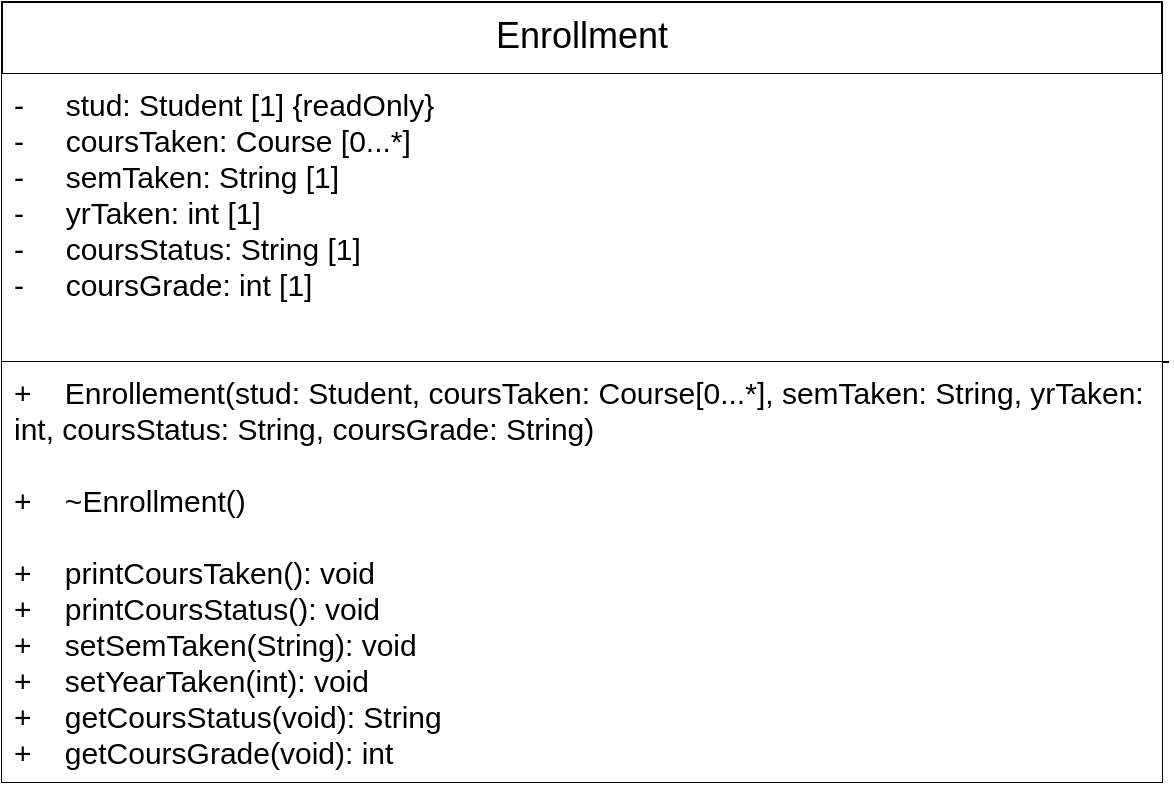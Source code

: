 <mxfile version="13.0.3" type="device"><diagram id="C5RBs43oDa-KdzZeNtuy" name="Page-1"><mxGraphModel dx="1100" dy="693" grid="1" gridSize="10" guides="1" tooltips="1" connect="1" arrows="1" fold="1" page="1" pageScale="1" pageWidth="827" pageHeight="1169" math="0" shadow="0"><root><mxCell id="WIyWlLk6GJQsqaUBKTNV-0"/><mxCell id="WIyWlLk6GJQsqaUBKTNV-1" parent="WIyWlLk6GJQsqaUBKTNV-0"/><mxCell id="zkfFHV4jXpPFQw0GAbJ--6" value="Enrollment" style="swimlane;fontStyle=0;align=center;verticalAlign=top;childLayout=stackLayout;horizontal=1;startSize=36;horizontalStack=0;resizeParent=1;resizeLast=0;collapsible=1;marginBottom=0;rounded=0;shadow=0;strokeWidth=1;fontSize=18;whiteSpace=wrap;html=1;fillColor=#FFFFFF;" parent="WIyWlLk6GJQsqaUBKTNV-1" vertex="1"><mxGeometry x="250" y="121" width="580" height="390" as="geometry"><mxRectangle x="130" y="380" width="160" height="26" as="alternateBounds"/></mxGeometry></mxCell><mxCell id="zkfFHV4jXpPFQw0GAbJ--7" value="-     stud: Student [1] {readOnly}&#10;-     coursTaken: Course [0...*]&#10;-     semTaken: String [1]&#10;-     yrTaken: int [1] &#10;-     coursStatus: String [1]&#10;-     coursGrade: int [1]" style="text;align=left;verticalAlign=top;spacingLeft=4;spacingRight=4;overflow=hidden;rotatable=0;points=[[0,0.5],[1,0.5]];portConstraint=eastwest;fontSize=15;whiteSpace=wrap;fillColor=#ffffff;" parent="zkfFHV4jXpPFQw0GAbJ--6" vertex="1"><mxGeometry y="36" width="580" height="144" as="geometry"/></mxCell><mxCell id="w8IWLef1O_PkW_h6wE-X-0" value="" style="endArrow=none;html=1;fontSize=18;snapToPoint=1;entryX=1.006;entryY=1;entryDx=0;entryDy=0;entryPerimeter=0;" edge="1" parent="zkfFHV4jXpPFQw0GAbJ--6" target="zkfFHV4jXpPFQw0GAbJ--7"><mxGeometry width="50" height="50" relative="1" as="geometry"><mxPoint y="180" as="sourcePoint"/><mxPoint x="256" y="180" as="targetPoint"/></mxGeometry></mxCell><mxCell id="w8IWLef1O_PkW_h6wE-X-8" value="+    Enrollement(stud: Student, coursTaken: Course[0...*], semTaken: String, yrTaken: int, coursStatus: String, coursGrade: String)&#10;&#10;+    ~Enrollment()&#10;&#10;+    printCoursTaken(): void&#10;+    printCoursStatus(): void&#10;+    setSemTaken(String): void&#10;+    setYearTaken(int): void&#10;+    getCoursStatus(void): String&#10;+    getCoursGrade(void): int" style="text;align=left;verticalAlign=top;spacingLeft=4;spacingRight=4;overflow=hidden;rotatable=0;points=[[0,0.5],[1,0.5]];portConstraint=eastwest;fontSize=15;whiteSpace=wrap;fillColor=#ffffff;" vertex="1" parent="zkfFHV4jXpPFQw0GAbJ--6"><mxGeometry y="180" width="580" height="210" as="geometry"/></mxCell></root></mxGraphModel></diagram></mxfile>
